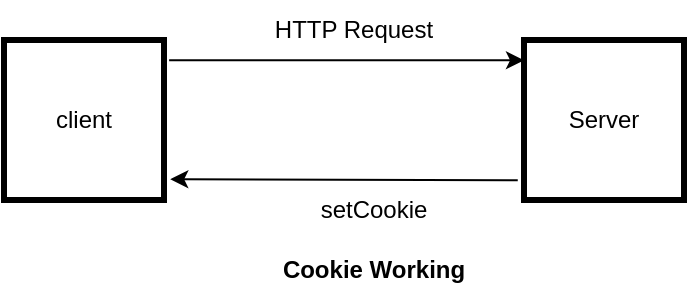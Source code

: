 <mxfile version="20.8.16" type="device" pages="2"><diagram name="Page-1" id="XVXHliYB1vMtyysnsq6u"><mxGraphModel dx="494" dy="295" grid="1" gridSize="10" guides="1" tooltips="1" connect="1" arrows="1" fold="1" page="1" pageScale="1" pageWidth="850" pageHeight="1100" math="0" shadow="0"><root><mxCell id="0"/><mxCell id="1" parent="0"/><mxCell id="rBIth6gsMq41MkuUC8sk-1" value="" style="whiteSpace=wrap;html=1;aspect=fixed;strokeWidth=3;" vertex="1" parent="1"><mxGeometry x="100" y="220" width="80" height="80" as="geometry"/></mxCell><mxCell id="rBIth6gsMq41MkuUC8sk-2" value="" style="whiteSpace=wrap;html=1;aspect=fixed;strokeWidth=3;" vertex="1" parent="1"><mxGeometry x="360" y="220" width="80" height="80" as="geometry"/></mxCell><mxCell id="rBIth6gsMq41MkuUC8sk-3" value="client" style="text;html=1;strokeColor=none;fillColor=none;align=center;verticalAlign=middle;whiteSpace=wrap;rounded=0;" vertex="1" parent="1"><mxGeometry x="110" y="245" width="60" height="30" as="geometry"/></mxCell><mxCell id="rBIth6gsMq41MkuUC8sk-4" value="Server" style="text;html=1;strokeColor=none;fillColor=none;align=center;verticalAlign=middle;whiteSpace=wrap;rounded=0;" vertex="1" parent="1"><mxGeometry x="370" y="245" width="60" height="30" as="geometry"/></mxCell><mxCell id="rBIth6gsMq41MkuUC8sk-6" value="" style="endArrow=classic;html=1;rounded=0;exitX=1.032;exitY=0.127;exitDx=0;exitDy=0;exitPerimeter=0;entryX=0;entryY=0.127;entryDx=0;entryDy=0;entryPerimeter=0;" edge="1" parent="1" source="rBIth6gsMq41MkuUC8sk-1" target="rBIth6gsMq41MkuUC8sk-2"><mxGeometry width="50" height="50" relative="1" as="geometry"><mxPoint x="210" y="310" as="sourcePoint"/><mxPoint x="260" y="260" as="targetPoint"/></mxGeometry></mxCell><mxCell id="rBIth6gsMq41MkuUC8sk-7" value="HTTP Request" style="text;html=1;strokeColor=none;fillColor=none;align=center;verticalAlign=middle;whiteSpace=wrap;rounded=0;" vertex="1" parent="1"><mxGeometry x="230" y="200" width="90" height="30" as="geometry"/></mxCell><mxCell id="rBIth6gsMq41MkuUC8sk-8" value="" style="endArrow=classic;html=1;rounded=0;exitX=-0.039;exitY=0.877;exitDx=0;exitDy=0;exitPerimeter=0;entryX=1.039;entryY=0.87;entryDx=0;entryDy=0;entryPerimeter=0;" edge="1" parent="1" source="rBIth6gsMq41MkuUC8sk-2" target="rBIth6gsMq41MkuUC8sk-1"><mxGeometry width="50" height="50" relative="1" as="geometry"><mxPoint x="210" y="310" as="sourcePoint"/><mxPoint x="260" y="260" as="targetPoint"/><Array as="points"/></mxGeometry></mxCell><mxCell id="rBIth6gsMq41MkuUC8sk-9" value="setCookie" style="text;html=1;strokeColor=none;fillColor=none;align=center;verticalAlign=middle;whiteSpace=wrap;rounded=0;" vertex="1" parent="1"><mxGeometry x="255" y="290" width="60" height="30" as="geometry"/></mxCell><mxCell id="3ePNVaBOHZcO-OJx8LeV-1" value="&lt;b&gt;Cookie Working&lt;/b&gt;" style="text;html=1;strokeColor=none;fillColor=none;align=center;verticalAlign=middle;whiteSpace=wrap;rounded=0;" vertex="1" parent="1"><mxGeometry x="190" y="320" width="190" height="30" as="geometry"/></mxCell></root></mxGraphModel></diagram><diagram id="c1BgnCxA6uLTueCquy90" name="Page-2"><mxGraphModel dx="720" dy="430" grid="1" gridSize="10" guides="1" tooltips="1" connect="1" arrows="1" fold="1" page="1" pageScale="1" pageWidth="850" pageHeight="1100" math="0" shadow="0"><root><mxCell id="0"/><mxCell id="1" parent="0"/><mxCell id="pWMDO8kvyUznfycx5hkg-1" value="" style="whiteSpace=wrap;html=1;aspect=fixed;strokeWidth=3;" vertex="1" parent="1"><mxGeometry x="100" y="210" width="90" height="90" as="geometry"/></mxCell><mxCell id="pWMDO8kvyUznfycx5hkg-2" value="" style="whiteSpace=wrap;html=1;aspect=fixed;strokeWidth=3;" vertex="1" parent="1"><mxGeometry x="480" y="210" width="90" height="90" as="geometry"/></mxCell><mxCell id="pWMDO8kvyUznfycx5hkg-3" value="&lt;b&gt;client&lt;/b&gt;" style="text;html=1;strokeColor=none;fillColor=none;align=center;verticalAlign=middle;whiteSpace=wrap;rounded=0;" vertex="1" parent="1"><mxGeometry x="110" y="245" width="60" height="30" as="geometry"/></mxCell><mxCell id="pWMDO8kvyUznfycx5hkg-4" value="&lt;b&gt;Server&lt;/b&gt;" style="text;html=1;strokeColor=none;fillColor=none;align=center;verticalAlign=middle;whiteSpace=wrap;rounded=0;" vertex="1" parent="1"><mxGeometry x="490" y="240" width="60" height="30" as="geometry"/></mxCell><mxCell id="pWMDO8kvyUznfycx5hkg-5" value="" style="endArrow=classic;html=1;rounded=0;exitX=1.032;exitY=0.127;exitDx=0;exitDy=0;exitPerimeter=0;entryX=0;entryY=0.127;entryDx=0;entryDy=0;entryPerimeter=0;" edge="1" parent="1" source="pWMDO8kvyUznfycx5hkg-1" target="pWMDO8kvyUznfycx5hkg-2"><mxGeometry width="50" height="50" relative="1" as="geometry"><mxPoint x="210" y="310" as="sourcePoint"/><mxPoint x="260" y="260" as="targetPoint"/></mxGeometry></mxCell><mxCell id="pWMDO8kvyUznfycx5hkg-7" value="" style="endArrow=classic;html=1;rounded=0;exitX=-0.039;exitY=0.877;exitDx=0;exitDy=0;exitPerimeter=0;entryX=1.039;entryY=0.87;entryDx=0;entryDy=0;entryPerimeter=0;" edge="1" parent="1" source="pWMDO8kvyUznfycx5hkg-2" target="pWMDO8kvyUznfycx5hkg-1"><mxGeometry width="50" height="50" relative="1" as="geometry"><mxPoint x="210" y="310" as="sourcePoint"/><mxPoint x="260" y="260" as="targetPoint"/><Array as="points"/></mxGeometry></mxCell><mxCell id="pWMDO8kvyUznfycx5hkg-8" value="&lt;b&gt;setCookie&lt;/b&gt;" style="text;html=1;strokeColor=none;fillColor=none;align=center;verticalAlign=middle;whiteSpace=wrap;rounded=0;" vertex="1" parent="1"><mxGeometry x="310" y="290" width="60" height="30" as="geometry"/></mxCell><mxCell id="XvFHUqXNRQgv8ImWsWca-2" value="" style="strokeWidth=2;html=1;shape=mxgraph.flowchart.database;whiteSpace=wrap;strokeColor=#FF5E24;" vertex="1" parent="1"><mxGeometry x="490" y="90" width="60" height="60" as="geometry"/></mxCell><mxCell id="XvFHUqXNRQgv8ImWsWca-4" value="database" style="text;html=1;strokeColor=none;fillColor=none;align=center;verticalAlign=middle;whiteSpace=wrap;rounded=0;" vertex="1" parent="1"><mxGeometry x="490" y="120" width="60" height="30" as="geometry"/></mxCell><mxCell id="XvFHUqXNRQgv8ImWsWca-5" value="&lt;b&gt;sessionID:&lt;font color=&quot;#00cc00&quot;&gt;n72yr92 34 jdbv&lt;/font&gt;&lt;/b&gt;" style="text;html=1;strokeColor=none;fillColor=none;align=center;verticalAlign=middle;whiteSpace=wrap;rounded=0;" vertex="1" parent="1"><mxGeometry x="442.5" y="170" width="155" height="30" as="geometry"/></mxCell><mxCell id="XvFHUqXNRQgv8ImWsWca-6" value="" style="shape=card;whiteSpace=wrap;html=1;strokeColor=#009900;strokeWidth=3;" vertex="1" parent="1"><mxGeometry x="270" y="85" width="80" height="70" as="geometry"/></mxCell><mxCell id="XvFHUqXNRQgv8ImWsWca-7" value="Memory" style="text;html=1;strokeColor=none;fillColor=none;align=center;verticalAlign=middle;whiteSpace=wrap;rounded=0;" vertex="1" parent="1"><mxGeometry x="280" y="110" width="60" height="30" as="geometry"/></mxCell><mxCell id="XvFHUqXNRQgv8ImWsWca-8" value="" style="shape=note;whiteSpace=wrap;html=1;backgroundOutline=1;darkOpacity=0.05;strokeColor=#00FFFF;strokeWidth=3;" vertex="1" parent="1"><mxGeometry x="380" y="75" width="80" height="80" as="geometry"/></mxCell><mxCell id="XvFHUqXNRQgv8ImWsWca-9" value="file" style="text;html=1;strokeColor=none;fillColor=none;align=center;verticalAlign=middle;whiteSpace=wrap;rounded=0;" vertex="1" parent="1"><mxGeometry x="380" y="120" width="60" height="30" as="geometry"/></mxCell><mxCell id="XvFHUqXNRQgv8ImWsWca-11" value="&lt;b&gt;HTTP Request&lt;/b&gt;" style="text;html=1;strokeColor=none;fillColor=none;align=center;verticalAlign=middle;whiteSpace=wrap;rounded=0;" vertex="1" parent="1"><mxGeometry x="300" y="190" width="100" height="30" as="geometry"/></mxCell><mxCell id="VABtRE8VXru1ejwHGVlk-1" value="&lt;b&gt;Session Working&lt;/b&gt;" style="text;html=1;strokeColor=none;fillColor=none;align=center;verticalAlign=middle;whiteSpace=wrap;rounded=0;" vertex="1" parent="1"><mxGeometry x="225" y="340" width="230" height="30" as="geometry"/></mxCell></root></mxGraphModel></diagram></mxfile>